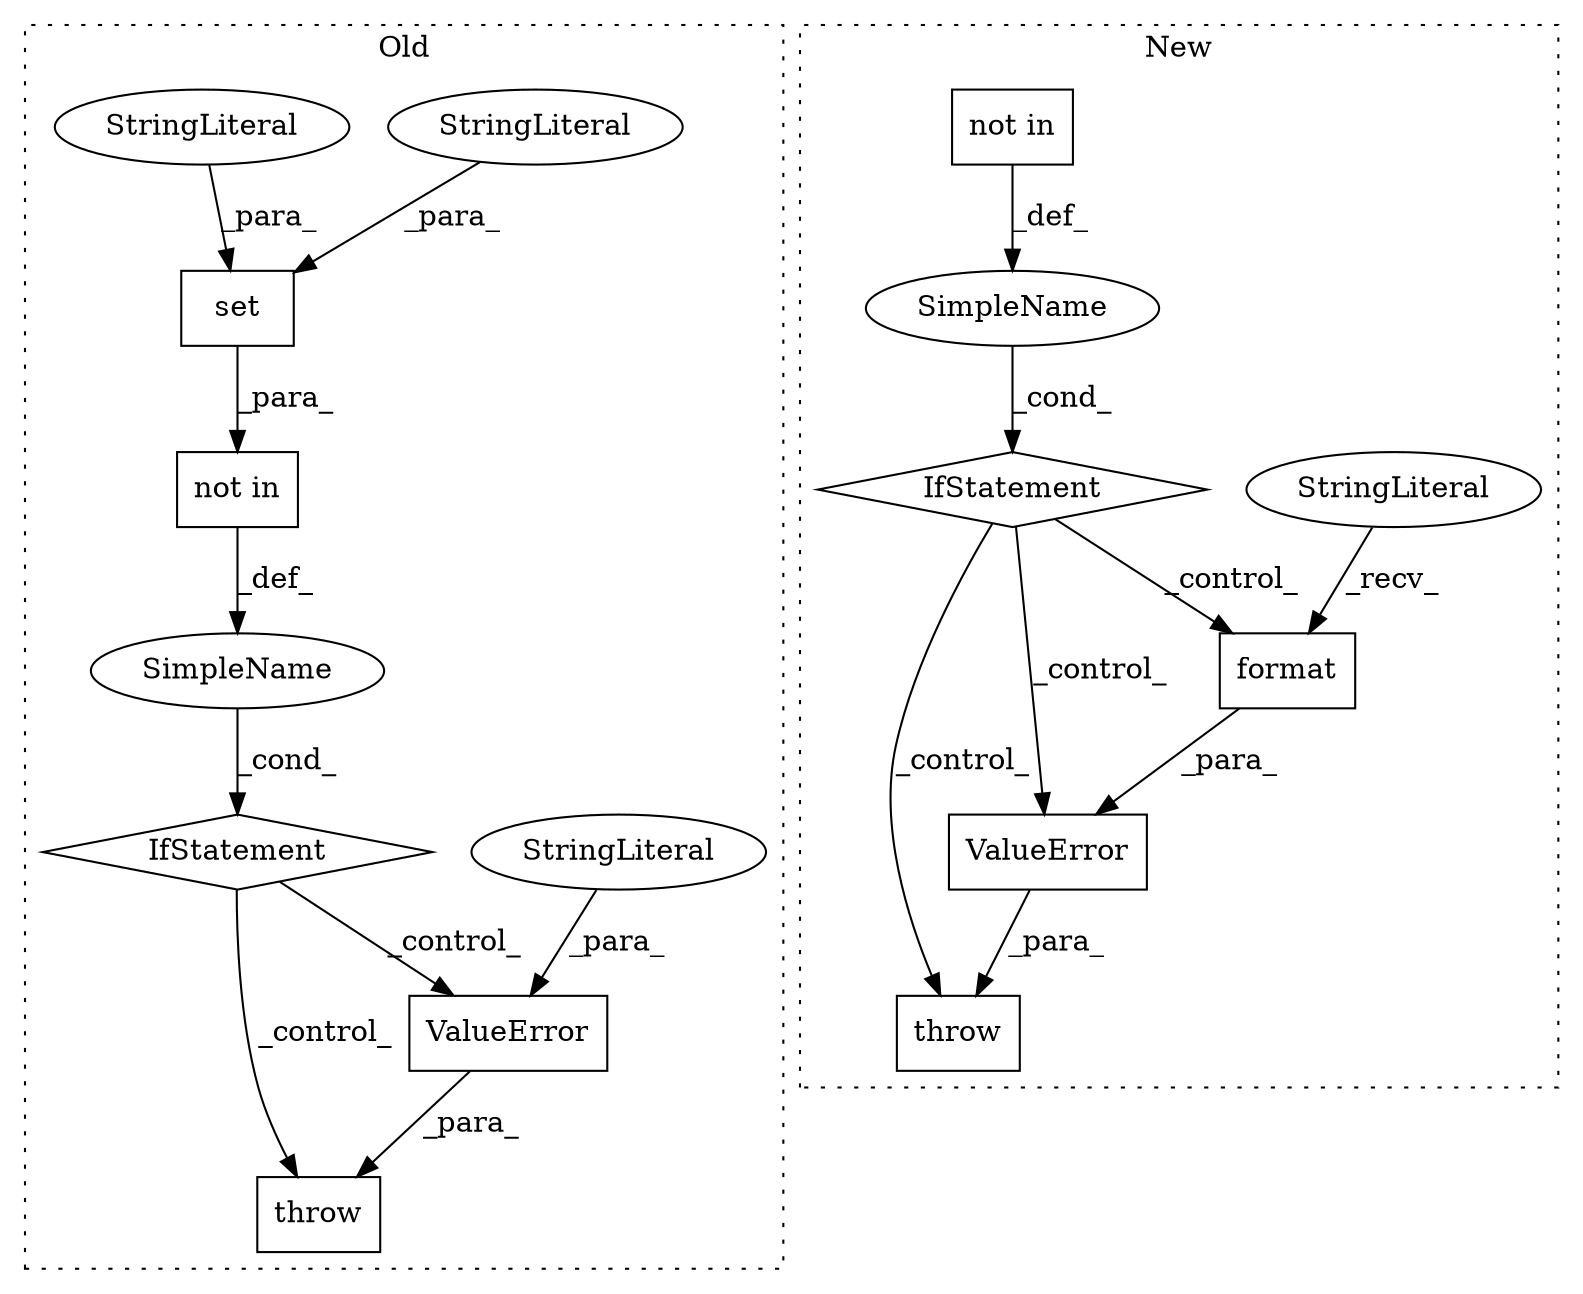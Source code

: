 digraph G {
subgraph cluster0 {
1 [label="set" a="32" s="1250,1298" l="4,1" shape="box"];
8 [label="IfStatement" a="25" s="1224,1299" l="8,2" shape="diamond"];
9 [label="ValueError" a="32" s="1315,1438" l="11,1" shape="box"];
10 [label="SimpleName" a="42" s="" l="" shape="ellipse"];
11 [label="StringLiteral" a="45" s="1326" l="21" shape="ellipse"];
12 [label="throw" a="53" s="1309" l="6" shape="box"];
14 [label="not in" a="108" s="1232" l="67" shape="box"];
15 [label="StringLiteral" a="45" s="1254" l="13" shape="ellipse"];
16 [label="StringLiteral" a="45" s="1268" l="8" shape="ellipse"];
label = "Old";
style="dotted";
}
subgraph cluster1 {
2 [label="format" a="32" s="1422,1464" l="7,1" shape="box"];
3 [label="StringLiteral" a="45" s="1376" l="45" shape="ellipse"];
4 [label="IfStatement" a="25" s="1299,1349" l="8,2" shape="diamond"];
5 [label="SimpleName" a="42" s="" l="" shape="ellipse"];
6 [label="throw" a="53" s="1359" l="6" shape="box"];
7 [label="ValueError" a="32" s="1365,1465" l="11,1" shape="box"];
13 [label="not in" a="108" s="1307" l="42" shape="box"];
label = "New";
style="dotted";
}
1 -> 14 [label="_para_"];
2 -> 7 [label="_para_"];
3 -> 2 [label="_recv_"];
4 -> 7 [label="_control_"];
4 -> 6 [label="_control_"];
4 -> 2 [label="_control_"];
5 -> 4 [label="_cond_"];
7 -> 6 [label="_para_"];
8 -> 12 [label="_control_"];
8 -> 9 [label="_control_"];
9 -> 12 [label="_para_"];
10 -> 8 [label="_cond_"];
11 -> 9 [label="_para_"];
13 -> 5 [label="_def_"];
14 -> 10 [label="_def_"];
15 -> 1 [label="_para_"];
16 -> 1 [label="_para_"];
}